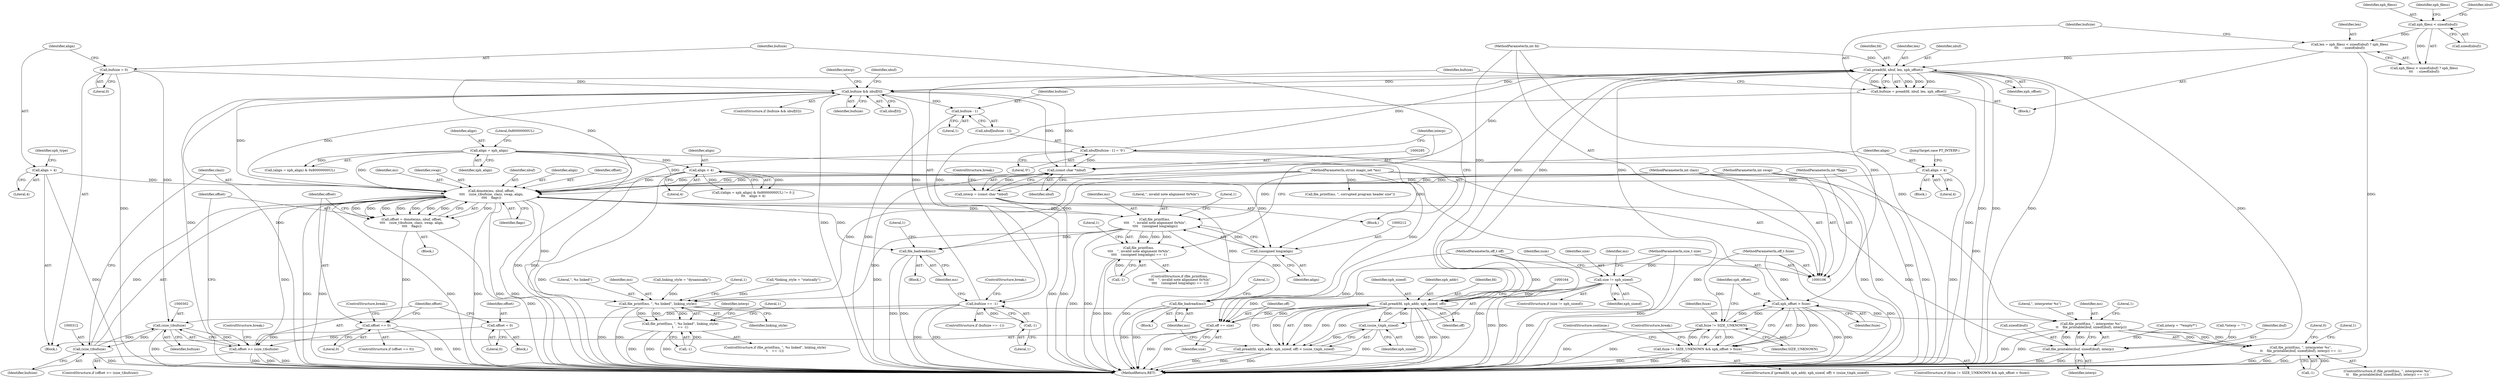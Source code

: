 digraph "0_file_445c8fb0ebff85195be94cd9f7e1df89cade5c7f_0@API" {
"1000235" [label="(Call,pread(fd, nbuf, len, xph_offset))"];
"1000158" [label="(Call,pread(fd, xph_addr, xph_sizeof, off))"];
"1000235" [label="(Call,pread(fd, nbuf, len, xph_offset))"];
"1000110" [label="(MethodParameterIn,int fd)"];
"1000275" [label="(Call,nbuf[bufsize - 1] = '\0')"];
"1000269" [label="(Call,bufsize && nbuf[0])"];
"1000175" [label="(Call,bufsize = 0)"];
"1000241" [label="(Call,bufsize == -1)"];
"1000233" [label="(Call,bufsize = pread(fd, nbuf, len, xph_offset))"];
"1000243" [label="(Call,-1)"];
"1000284" [label="(Call,(const char *)nbuf)"];
"1000307" [label="(Call,donote(ms, nbuf, offset,\n\t\t\t\t    (size_t)bufsize, clazz, swap, align,\n\t\t\t\t    flags))"];
"1000208" [label="(Call,file_printf(ms, \n\t\t\t\t    \", invalid note alignment 0x%lx\",\n\t\t\t\t    (unsigned long)align))"];
"1000107" [label="(MethodParameterIn,struct magic_set *ms)"];
"1000211" [label="(Call,(unsigned long)align)"];
"1000202" [label="(Call,align < 4)"];
"1000197" [label="(Call,align = xph_align)"];
"1000299" [label="(Call,offset >= (size_t)bufsize)"];
"1000293" [label="(Call,offset = 0)"];
"1000319" [label="(Call,offset == 0)"];
"1000305" [label="(Call,offset = donote(ms, nbuf, offset,\n\t\t\t\t    (size_t)bufsize, clazz, swap, align,\n\t\t\t\t    flags))"];
"1000301" [label="(Call,(size_t)bufsize)"];
"1000311" [label="(Call,(size_t)bufsize)"];
"1000108" [label="(MethodParameterIn,int clazz)"];
"1000109" [label="(MethodParameterIn,int swap)"];
"1000178" [label="(Call,align = 4)"];
"1000219" [label="(Call,align = 4)"];
"1000115" [label="(MethodParameterIn,int *flags)"];
"1000223" [label="(Call,len = xph_filesz < sizeof(nbuf) ? xph_filesz\n\t\t\t    : sizeof(nbuf))"];
"1000226" [label="(Call,xph_filesz < sizeof(nbuf))"];
"1000258" [label="(Call,xph_offset > fsize)"];
"1000255" [label="(Call,fsize != SIZE_UNKNOWN)"];
"1000114" [label="(MethodParameterIn,off_t fsize)"];
"1000135" [label="(Call,size != xph_sizeof)"];
"1000113" [label="(MethodParameterIn,size_t size)"];
"1000163" [label="(Call,(ssize_t)xph_sizeof)"];
"1000172" [label="(Call,off += size)"];
"1000111" [label="(MethodParameterIn,off_t off)"];
"1000157" [label="(Call,pread(fd, xph_addr, xph_sizeof, off) < (ssize_t)xph_sizeof)"];
"1000278" [label="(Call,bufsize - 1)"];
"1000282" [label="(Call,interp = (const char *)nbuf)"];
"1000346" [label="(Call,file_printable(ibuf, sizeof(ibuf), interp))"];
"1000343" [label="(Call,file_printf(ms, \", interpreter %s\",\n\t\t    file_printable(ibuf, sizeof(ibuf), interp)))"];
"1000342" [label="(Call,file_printf(ms, \", interpreter %s\",\n\t\t    file_printable(ibuf, sizeof(ibuf), interp)) == -1)"];
"1000167" [label="(Call,file_badread(ms))"];
"1000207" [label="(Call,file_printf(ms, \n\t\t\t\t    \", invalid note alignment 0x%lx\",\n\t\t\t\t    (unsigned long)align) == -1)"];
"1000246" [label="(Call,file_badread(ms))"];
"1000328" [label="(Call,file_printf(ms, \", %s linked\", linking_style))"];
"1000327" [label="(Call,file_printf(ms, \", %s linked\", linking_style)\n\t    == -1)"];
"1000254" [label="(Call,fsize != SIZE_UNKNOWN && xph_offset > fsize)"];
"1000166" [label="(Block,)"];
"1000219" [label="(Call,align = 4)"];
"1000293" [label="(Call,offset = 0)"];
"1000121" [label="(Call,*linking_style = \"statically\")"];
"1000321" [label="(Literal,0)"];
"1000203" [label="(Identifier,align)"];
"1000221" [label="(Literal,4)"];
"1000162" [label="(Identifier,off)"];
"1000242" [label="(Identifier,bufsize)"];
"1000343" [label="(Call,file_printf(ms, \", interpreter %s\",\n\t\t    file_printable(ibuf, sizeof(ibuf), interp)))"];
"1000168" [label="(Identifier,ms)"];
"1000218" [label="(Literal,1)"];
"1000246" [label="(Call,file_badread(ms))"];
"1000214" [label="(Call,-1)"];
"1000107" [label="(MethodParameterIn,struct magic_set *ms)"];
"1000263" [label="(ControlStructure,break;)"];
"1000304" [label="(ControlStructure,break;)"];
"1000262" [label="(ControlStructure,continue;)"];
"1000113" [label="(MethodParameterIn,size_t size)"];
"1000115" [label="(MethodParameterIn,int *flags)"];
"1000135" [label="(Call,size != xph_sizeof)"];
"1000194" [label="(Call,((align = xph_align) & 0x80000000UL) != 0 ||\n\t\t\t    align < 4)"];
"1000331" [label="(Identifier,linking_style)"];
"1000313" [label="(Identifier,bufsize)"];
"1000277" [label="(Identifier,nbuf)"];
"1000311" [label="(Call,(size_t)bufsize)"];
"1000351" [label="(Call,-1)"];
"1000238" [label="(Identifier,len)"];
"1000326" [label="(ControlStructure,if (file_printf(ms, \", %s linked\", linking_style)\n\t    == -1))"];
"1000209" [label="(Identifier,ms)"];
"1000165" [label="(Identifier,xph_sizeof)"];
"1000167" [label="(Call,file_badread(ms))"];
"1000178" [label="(Call,align = 4)"];
"1000180" [label="(Literal,4)"];
"1000141" [label="(Call,file_printf(ms, \", corrupted program header size\"))"];
"1000307" [label="(Call,donote(ms, nbuf, offset,\n\t\t\t\t    (size_t)bufsize, clazz, swap, align,\n\t\t\t\t    flags))"];
"1000260" [label="(Identifier,fsize)"];
"1000234" [label="(Identifier,bufsize)"];
"1000134" [label="(ControlStructure,if (size != xph_sizeof))"];
"1000308" [label="(Identifier,ms)"];
"1000320" [label="(Identifier,offset)"];
"1000284" [label="(Call,(const char *)nbuf)"];
"1000197" [label="(Call,align = xph_align)"];
"1000268" [label="(ControlStructure,if (bufsize && nbuf[0]))"];
"1000226" [label="(Call,xph_filesz < sizeof(nbuf))"];
"1000315" [label="(Identifier,swap)"];
"1000177" [label="(Literal,0)"];
"1000322" [label="(ControlStructure,break;)"];
"1000346" [label="(Call,file_printable(ibuf, sizeof(ibuf), interp))"];
"1000294" [label="(Identifier,offset)"];
"1000291" [label="(ControlStructure,break;)"];
"1000251" [label="(ControlStructure,break;)"];
"1000161" [label="(Identifier,xph_sizeof)"];
"1000208" [label="(Call,file_printf(ms, \n\t\t\t\t    \", invalid note alignment 0x%lx\",\n\t\t\t\t    (unsigned long)align))"];
"1000259" [label="(Identifier,xph_offset)"];
"1000244" [label="(Literal,1)"];
"1000111" [label="(MethodParameterIn,off_t off)"];
"1000220" [label="(Identifier,align)"];
"1000330" [label="(Literal,\", %s linked\")"];
"1000237" [label="(Identifier,nbuf)"];
"1000155" [label="(Block,)"];
"1000240" [label="(ControlStructure,if (bufsize == -1))"];
"1000171" [label="(Literal,1)"];
"1000172" [label="(Call,off += size)"];
"1000158" [label="(Call,pread(fd, xph_addr, xph_sizeof, off))"];
"1000279" [label="(Identifier,bufsize)"];
"1000241" [label="(Call,bufsize == -1)"];
"1000332" [label="(Call,-1)"];
"1000282" [label="(Call,interp = (const char *)nbuf)"];
"1000207" [label="(Call,file_printf(ms, \n\t\t\t\t    \", invalid note alignment 0x%lx\",\n\t\t\t\t    (unsigned long)align) == -1)"];
"1000182" [label="(Identifier,xph_type)"];
"1000348" [label="(Call,sizeof(ibuf))"];
"1000183" [label="(Block,)"];
"1000200" [label="(Literal,0x80000000UL)"];
"1000114" [label="(MethodParameterIn,off_t fsize)"];
"1000257" [label="(Identifier,SIZE_UNKNOWN)"];
"1000336" [label="(Literal,1)"];
"1000205" [label="(Block,)"];
"1000256" [label="(Identifier,fsize)"];
"1000245" [label="(Block,)"];
"1000136" [label="(Identifier,size)"];
"1000224" [label="(Identifier,len)"];
"1000295" [label="(Literal,0)"];
"1000352" [label="(Literal,1)"];
"1000157" [label="(Call,pread(fd, xph_addr, xph_sizeof, off) < (ssize_t)xph_sizeof)"];
"1000297" [label="(Block,)"];
"1000156" [label="(ControlStructure,if (pread(fd, xph_addr, xph_sizeof, off) < (ssize_t)xph_sizeof))"];
"1000327" [label="(Call,file_printf(ms, \", %s linked\", linking_style)\n\t    == -1)"];
"1000300" [label="(Identifier,offset)"];
"1000110" [label="(MethodParameterIn,int fd)"];
"1000206" [label="(ControlStructure,if (file_printf(ms, \n\t\t\t\t    \", invalid note alignment 0x%lx\",\n\t\t\t\t    (unsigned long)align) == -1))"];
"1000210" [label="(Literal,\", invalid note alignment 0x%lx\")"];
"1000239" [label="(Identifier,xph_offset)"];
"1000278" [label="(Call,bufsize - 1)"];
"1000142" [label="(Identifier,ms)"];
"1000299" [label="(Call,offset >= (size_t)bufsize)"];
"1000309" [label="(Identifier,nbuf)"];
"1000137" [label="(Identifier,xph_sizeof)"];
"1000329" [label="(Identifier,ms)"];
"1000305" [label="(Call,offset = donote(ms, nbuf, offset,\n\t\t\t\t    (size_t)bufsize, clazz, swap, align,\n\t\t\t\t    flags))"];
"1000266" [label="(Block,)"];
"1000258" [label="(Call,xph_offset > fsize)"];
"1000345" [label="(Literal,\", interpreter %s\")"];
"1000301" [label="(Call,(size_t)bufsize)"];
"1000276" [label="(Call,nbuf[bufsize - 1])"];
"1000108" [label="(MethodParameterIn,int clazz)"];
"1000179" [label="(Identifier,align)"];
"1000228" [label="(Call,sizeof(nbuf))"];
"1000270" [label="(Identifier,bufsize)"];
"1000271" [label="(Call,nbuf[0])"];
"1000318" [label="(ControlStructure,if (offset == 0))"];
"1000227" [label="(Identifier,xph_filesz)"];
"1000342" [label="(Call,file_printf(ms, \", interpreter %s\",\n\t\t    file_printable(ibuf, sizeof(ibuf), interp)) == -1)"];
"1000160" [label="(Identifier,xph_addr)"];
"1000196" [label="(Call,(align = xph_align) & 0x80000000UL)"];
"1000288" [label="(Call,interp = \"*empty*\")"];
"1000243" [label="(Call,-1)"];
"1000341" [label="(ControlStructure,if (file_printf(ms, \", interpreter %s\",\n\t\t    file_printable(ibuf, sizeof(ibuf), interp)) == -1))"];
"1000199" [label="(Identifier,xph_align)"];
"1000176" [label="(Identifier,bufsize)"];
"1000275" [label="(Call,nbuf[bufsize - 1] = '\0')"];
"1000204" [label="(Literal,4)"];
"1000236" [label="(Identifier,fd)"];
"1000344" [label="(Identifier,ms)"];
"1000174" [label="(Identifier,size)"];
"1000316" [label="(Identifier,align)"];
"1000223" [label="(Call,len = xph_filesz < sizeof(nbuf) ? xph_filesz\n\t\t\t    : sizeof(nbuf))"];
"1000215" [label="(Literal,1)"];
"1000109" [label="(MethodParameterIn,int swap)"];
"1000225" [label="(Call,xph_filesz < sizeof(nbuf) ? xph_filesz\n\t\t\t    : sizeof(nbuf))"];
"1000317" [label="(Identifier,flags)"];
"1000357" [label="(Literal,0)"];
"1000355" [label="(Literal,1)"];
"1000185" [label="(Call,linking_style = \"dynamically\")"];
"1000222" [label="(JumpTarget,case PT_INTERP:)"];
"1000235" [label="(Call,pread(fd, nbuf, len, xph_offset))"];
"1000280" [label="(Literal,1)"];
"1000306" [label="(Identifier,offset)"];
"1000211" [label="(Call,(unsigned long)align)"];
"1000175" [label="(Call,bufsize = 0)"];
"1000125" [label="(Call,*interp = \"\")"];
"1000347" [label="(Identifier,ibuf)"];
"1000202" [label="(Call,align < 4)"];
"1000233" [label="(Call,bufsize = pread(fd, nbuf, len, xph_offset))"];
"1000163" [label="(Call,(ssize_t)xph_sizeof)"];
"1000173" [label="(Identifier,off)"];
"1000289" [label="(Identifier,interp)"];
"1000230" [label="(Identifier,xph_filesz)"];
"1000213" [label="(Identifier,align)"];
"1000232" [label="(Identifier,nbuf)"];
"1000254" [label="(Call,fsize != SIZE_UNKNOWN && xph_offset > fsize)"];
"1000253" [label="(ControlStructure,if (fsize != SIZE_UNKNOWN && xph_offset > fsize))"];
"1000303" [label="(Identifier,bufsize)"];
"1000310" [label="(Identifier,offset)"];
"1000283" [label="(Identifier,interp)"];
"1000255" [label="(Call,fsize != SIZE_UNKNOWN)"];
"1000159" [label="(Identifier,fd)"];
"1000314" [label="(Identifier,clazz)"];
"1000269" [label="(Call,bufsize && nbuf[0])"];
"1000350" [label="(Identifier,interp)"];
"1000333" [label="(Literal,1)"];
"1000274" [label="(Block,)"];
"1000358" [label="(MethodReturn,RET)"];
"1000298" [label="(ControlStructure,if (offset >= (size_t)bufsize))"];
"1000281" [label="(Literal,'\0')"];
"1000247" [label="(Identifier,ms)"];
"1000250" [label="(Literal,1)"];
"1000339" [label="(Identifier,interp)"];
"1000152" [label="(Identifier,num)"];
"1000286" [label="(Identifier,nbuf)"];
"1000328" [label="(Call,file_printf(ms, \", %s linked\", linking_style))"];
"1000198" [label="(Identifier,align)"];
"1000319" [label="(Call,offset == 0)"];
"1000235" -> "1000233"  [label="AST: "];
"1000235" -> "1000239"  [label="CFG: "];
"1000236" -> "1000235"  [label="AST: "];
"1000237" -> "1000235"  [label="AST: "];
"1000238" -> "1000235"  [label="AST: "];
"1000239" -> "1000235"  [label="AST: "];
"1000233" -> "1000235"  [label="CFG: "];
"1000235" -> "1000358"  [label="DDG: "];
"1000235" -> "1000358"  [label="DDG: "];
"1000235" -> "1000358"  [label="DDG: "];
"1000235" -> "1000358"  [label="DDG: "];
"1000235" -> "1000158"  [label="DDG: "];
"1000235" -> "1000233"  [label="DDG: "];
"1000235" -> "1000233"  [label="DDG: "];
"1000235" -> "1000233"  [label="DDG: "];
"1000235" -> "1000233"  [label="DDG: "];
"1000158" -> "1000235"  [label="DDG: "];
"1000110" -> "1000235"  [label="DDG: "];
"1000275" -> "1000235"  [label="DDG: "];
"1000269" -> "1000235"  [label="DDG: "];
"1000223" -> "1000235"  [label="DDG: "];
"1000258" -> "1000235"  [label="DDG: "];
"1000235" -> "1000258"  [label="DDG: "];
"1000235" -> "1000269"  [label="DDG: "];
"1000235" -> "1000284"  [label="DDG: "];
"1000235" -> "1000307"  [label="DDG: "];
"1000158" -> "1000157"  [label="AST: "];
"1000158" -> "1000162"  [label="CFG: "];
"1000159" -> "1000158"  [label="AST: "];
"1000160" -> "1000158"  [label="AST: "];
"1000161" -> "1000158"  [label="AST: "];
"1000162" -> "1000158"  [label="AST: "];
"1000164" -> "1000158"  [label="CFG: "];
"1000158" -> "1000358"  [label="DDG: "];
"1000158" -> "1000358"  [label="DDG: "];
"1000158" -> "1000358"  [label="DDG: "];
"1000158" -> "1000157"  [label="DDG: "];
"1000158" -> "1000157"  [label="DDG: "];
"1000158" -> "1000157"  [label="DDG: "];
"1000158" -> "1000157"  [label="DDG: "];
"1000110" -> "1000158"  [label="DDG: "];
"1000135" -> "1000158"  [label="DDG: "];
"1000163" -> "1000158"  [label="DDG: "];
"1000172" -> "1000158"  [label="DDG: "];
"1000111" -> "1000158"  [label="DDG: "];
"1000158" -> "1000163"  [label="DDG: "];
"1000158" -> "1000172"  [label="DDG: "];
"1000110" -> "1000106"  [label="AST: "];
"1000110" -> "1000358"  [label="DDG: "];
"1000275" -> "1000274"  [label="AST: "];
"1000275" -> "1000281"  [label="CFG: "];
"1000276" -> "1000275"  [label="AST: "];
"1000281" -> "1000275"  [label="AST: "];
"1000283" -> "1000275"  [label="CFG: "];
"1000275" -> "1000358"  [label="DDG: "];
"1000275" -> "1000284"  [label="DDG: "];
"1000275" -> "1000307"  [label="DDG: "];
"1000269" -> "1000268"  [label="AST: "];
"1000269" -> "1000270"  [label="CFG: "];
"1000269" -> "1000271"  [label="CFG: "];
"1000270" -> "1000269"  [label="AST: "];
"1000271" -> "1000269"  [label="AST: "];
"1000277" -> "1000269"  [label="CFG: "];
"1000289" -> "1000269"  [label="CFG: "];
"1000269" -> "1000358"  [label="DDG: "];
"1000269" -> "1000358"  [label="DDG: "];
"1000269" -> "1000358"  [label="DDG: "];
"1000175" -> "1000269"  [label="DDG: "];
"1000241" -> "1000269"  [label="DDG: "];
"1000284" -> "1000269"  [label="DDG: "];
"1000307" -> "1000269"  [label="DDG: "];
"1000269" -> "1000278"  [label="DDG: "];
"1000269" -> "1000284"  [label="DDG: "];
"1000269" -> "1000307"  [label="DDG: "];
"1000175" -> "1000155"  [label="AST: "];
"1000175" -> "1000177"  [label="CFG: "];
"1000176" -> "1000175"  [label="AST: "];
"1000177" -> "1000175"  [label="AST: "];
"1000179" -> "1000175"  [label="CFG: "];
"1000175" -> "1000358"  [label="DDG: "];
"1000175" -> "1000301"  [label="DDG: "];
"1000241" -> "1000240"  [label="AST: "];
"1000241" -> "1000243"  [label="CFG: "];
"1000242" -> "1000241"  [label="AST: "];
"1000243" -> "1000241"  [label="AST: "];
"1000247" -> "1000241"  [label="CFG: "];
"1000251" -> "1000241"  [label="CFG: "];
"1000241" -> "1000358"  [label="DDG: "];
"1000241" -> "1000358"  [label="DDG: "];
"1000233" -> "1000241"  [label="DDG: "];
"1000243" -> "1000241"  [label="DDG: "];
"1000241" -> "1000301"  [label="DDG: "];
"1000233" -> "1000183"  [label="AST: "];
"1000234" -> "1000233"  [label="AST: "];
"1000242" -> "1000233"  [label="CFG: "];
"1000233" -> "1000358"  [label="DDG: "];
"1000243" -> "1000244"  [label="CFG: "];
"1000244" -> "1000243"  [label="AST: "];
"1000284" -> "1000282"  [label="AST: "];
"1000284" -> "1000286"  [label="CFG: "];
"1000285" -> "1000284"  [label="AST: "];
"1000286" -> "1000284"  [label="AST: "];
"1000282" -> "1000284"  [label="CFG: "];
"1000284" -> "1000358"  [label="DDG: "];
"1000284" -> "1000282"  [label="DDG: "];
"1000307" -> "1000284"  [label="DDG: "];
"1000284" -> "1000307"  [label="DDG: "];
"1000307" -> "1000305"  [label="AST: "];
"1000307" -> "1000317"  [label="CFG: "];
"1000308" -> "1000307"  [label="AST: "];
"1000309" -> "1000307"  [label="AST: "];
"1000310" -> "1000307"  [label="AST: "];
"1000311" -> "1000307"  [label="AST: "];
"1000314" -> "1000307"  [label="AST: "];
"1000315" -> "1000307"  [label="AST: "];
"1000316" -> "1000307"  [label="AST: "];
"1000317" -> "1000307"  [label="AST: "];
"1000305" -> "1000307"  [label="CFG: "];
"1000307" -> "1000358"  [label="DDG: "];
"1000307" -> "1000358"  [label="DDG: "];
"1000307" -> "1000358"  [label="DDG: "];
"1000307" -> "1000358"  [label="DDG: "];
"1000307" -> "1000358"  [label="DDG: "];
"1000307" -> "1000358"  [label="DDG: "];
"1000307" -> "1000167"  [label="DDG: "];
"1000307" -> "1000208"  [label="DDG: "];
"1000307" -> "1000246"  [label="DDG: "];
"1000307" -> "1000305"  [label="DDG: "];
"1000307" -> "1000305"  [label="DDG: "];
"1000307" -> "1000305"  [label="DDG: "];
"1000307" -> "1000305"  [label="DDG: "];
"1000307" -> "1000305"  [label="DDG: "];
"1000307" -> "1000305"  [label="DDG: "];
"1000307" -> "1000305"  [label="DDG: "];
"1000307" -> "1000305"  [label="DDG: "];
"1000208" -> "1000307"  [label="DDG: "];
"1000107" -> "1000307"  [label="DDG: "];
"1000299" -> "1000307"  [label="DDG: "];
"1000311" -> "1000307"  [label="DDG: "];
"1000108" -> "1000307"  [label="DDG: "];
"1000109" -> "1000307"  [label="DDG: "];
"1000178" -> "1000307"  [label="DDG: "];
"1000202" -> "1000307"  [label="DDG: "];
"1000219" -> "1000307"  [label="DDG: "];
"1000197" -> "1000307"  [label="DDG: "];
"1000115" -> "1000307"  [label="DDG: "];
"1000307" -> "1000328"  [label="DDG: "];
"1000208" -> "1000207"  [label="AST: "];
"1000208" -> "1000211"  [label="CFG: "];
"1000209" -> "1000208"  [label="AST: "];
"1000210" -> "1000208"  [label="AST: "];
"1000211" -> "1000208"  [label="AST: "];
"1000215" -> "1000208"  [label="CFG: "];
"1000208" -> "1000358"  [label="DDG: "];
"1000208" -> "1000358"  [label="DDG: "];
"1000208" -> "1000167"  [label="DDG: "];
"1000208" -> "1000207"  [label="DDG: "];
"1000208" -> "1000207"  [label="DDG: "];
"1000208" -> "1000207"  [label="DDG: "];
"1000107" -> "1000208"  [label="DDG: "];
"1000211" -> "1000208"  [label="DDG: "];
"1000208" -> "1000246"  [label="DDG: "];
"1000208" -> "1000328"  [label="DDG: "];
"1000107" -> "1000106"  [label="AST: "];
"1000107" -> "1000358"  [label="DDG: "];
"1000107" -> "1000141"  [label="DDG: "];
"1000107" -> "1000167"  [label="DDG: "];
"1000107" -> "1000246"  [label="DDG: "];
"1000107" -> "1000328"  [label="DDG: "];
"1000107" -> "1000343"  [label="DDG: "];
"1000211" -> "1000213"  [label="CFG: "];
"1000212" -> "1000211"  [label="AST: "];
"1000213" -> "1000211"  [label="AST: "];
"1000211" -> "1000358"  [label="DDG: "];
"1000202" -> "1000211"  [label="DDG: "];
"1000197" -> "1000211"  [label="DDG: "];
"1000202" -> "1000194"  [label="AST: "];
"1000202" -> "1000204"  [label="CFG: "];
"1000203" -> "1000202"  [label="AST: "];
"1000204" -> "1000202"  [label="AST: "];
"1000194" -> "1000202"  [label="CFG: "];
"1000202" -> "1000358"  [label="DDG: "];
"1000202" -> "1000194"  [label="DDG: "];
"1000202" -> "1000194"  [label="DDG: "];
"1000197" -> "1000202"  [label="DDG: "];
"1000197" -> "1000196"  [label="AST: "];
"1000197" -> "1000199"  [label="CFG: "];
"1000198" -> "1000197"  [label="AST: "];
"1000199" -> "1000197"  [label="AST: "];
"1000200" -> "1000197"  [label="CFG: "];
"1000197" -> "1000358"  [label="DDG: "];
"1000197" -> "1000358"  [label="DDG: "];
"1000197" -> "1000196"  [label="DDG: "];
"1000299" -> "1000298"  [label="AST: "];
"1000299" -> "1000301"  [label="CFG: "];
"1000300" -> "1000299"  [label="AST: "];
"1000301" -> "1000299"  [label="AST: "];
"1000304" -> "1000299"  [label="CFG: "];
"1000306" -> "1000299"  [label="CFG: "];
"1000299" -> "1000358"  [label="DDG: "];
"1000299" -> "1000358"  [label="DDG: "];
"1000299" -> "1000358"  [label="DDG: "];
"1000293" -> "1000299"  [label="DDG: "];
"1000319" -> "1000299"  [label="DDG: "];
"1000301" -> "1000299"  [label="DDG: "];
"1000293" -> "1000266"  [label="AST: "];
"1000293" -> "1000295"  [label="CFG: "];
"1000294" -> "1000293"  [label="AST: "];
"1000295" -> "1000293"  [label="AST: "];
"1000300" -> "1000293"  [label="CFG: "];
"1000319" -> "1000318"  [label="AST: "];
"1000319" -> "1000321"  [label="CFG: "];
"1000320" -> "1000319"  [label="AST: "];
"1000321" -> "1000319"  [label="AST: "];
"1000300" -> "1000319"  [label="CFG: "];
"1000322" -> "1000319"  [label="CFG: "];
"1000319" -> "1000358"  [label="DDG: "];
"1000319" -> "1000358"  [label="DDG: "];
"1000305" -> "1000319"  [label="DDG: "];
"1000305" -> "1000297"  [label="AST: "];
"1000306" -> "1000305"  [label="AST: "];
"1000320" -> "1000305"  [label="CFG: "];
"1000305" -> "1000358"  [label="DDG: "];
"1000301" -> "1000303"  [label="CFG: "];
"1000302" -> "1000301"  [label="AST: "];
"1000303" -> "1000301"  [label="AST: "];
"1000301" -> "1000358"  [label="DDG: "];
"1000311" -> "1000301"  [label="DDG: "];
"1000301" -> "1000311"  [label="DDG: "];
"1000311" -> "1000313"  [label="CFG: "];
"1000312" -> "1000311"  [label="AST: "];
"1000313" -> "1000311"  [label="AST: "];
"1000314" -> "1000311"  [label="CFG: "];
"1000311" -> "1000358"  [label="DDG: "];
"1000108" -> "1000106"  [label="AST: "];
"1000108" -> "1000358"  [label="DDG: "];
"1000109" -> "1000106"  [label="AST: "];
"1000109" -> "1000358"  [label="DDG: "];
"1000178" -> "1000155"  [label="AST: "];
"1000178" -> "1000180"  [label="CFG: "];
"1000179" -> "1000178"  [label="AST: "];
"1000180" -> "1000178"  [label="AST: "];
"1000182" -> "1000178"  [label="CFG: "];
"1000178" -> "1000358"  [label="DDG: "];
"1000219" -> "1000205"  [label="AST: "];
"1000219" -> "1000221"  [label="CFG: "];
"1000220" -> "1000219"  [label="AST: "];
"1000221" -> "1000219"  [label="AST: "];
"1000222" -> "1000219"  [label="CFG: "];
"1000219" -> "1000358"  [label="DDG: "];
"1000115" -> "1000106"  [label="AST: "];
"1000115" -> "1000358"  [label="DDG: "];
"1000223" -> "1000183"  [label="AST: "];
"1000223" -> "1000225"  [label="CFG: "];
"1000224" -> "1000223"  [label="AST: "];
"1000225" -> "1000223"  [label="AST: "];
"1000234" -> "1000223"  [label="CFG: "];
"1000223" -> "1000358"  [label="DDG: "];
"1000226" -> "1000223"  [label="DDG: "];
"1000226" -> "1000225"  [label="AST: "];
"1000226" -> "1000228"  [label="CFG: "];
"1000227" -> "1000226"  [label="AST: "];
"1000228" -> "1000226"  [label="AST: "];
"1000230" -> "1000226"  [label="CFG: "];
"1000232" -> "1000226"  [label="CFG: "];
"1000226" -> "1000225"  [label="DDG: "];
"1000258" -> "1000254"  [label="AST: "];
"1000258" -> "1000260"  [label="CFG: "];
"1000259" -> "1000258"  [label="AST: "];
"1000260" -> "1000258"  [label="AST: "];
"1000254" -> "1000258"  [label="CFG: "];
"1000258" -> "1000358"  [label="DDG: "];
"1000258" -> "1000358"  [label="DDG: "];
"1000258" -> "1000255"  [label="DDG: "];
"1000258" -> "1000254"  [label="DDG: "];
"1000258" -> "1000254"  [label="DDG: "];
"1000255" -> "1000258"  [label="DDG: "];
"1000114" -> "1000258"  [label="DDG: "];
"1000255" -> "1000254"  [label="AST: "];
"1000255" -> "1000257"  [label="CFG: "];
"1000256" -> "1000255"  [label="AST: "];
"1000257" -> "1000255"  [label="AST: "];
"1000259" -> "1000255"  [label="CFG: "];
"1000254" -> "1000255"  [label="CFG: "];
"1000255" -> "1000358"  [label="DDG: "];
"1000255" -> "1000358"  [label="DDG: "];
"1000255" -> "1000254"  [label="DDG: "];
"1000255" -> "1000254"  [label="DDG: "];
"1000114" -> "1000255"  [label="DDG: "];
"1000114" -> "1000106"  [label="AST: "];
"1000114" -> "1000358"  [label="DDG: "];
"1000135" -> "1000134"  [label="AST: "];
"1000135" -> "1000137"  [label="CFG: "];
"1000136" -> "1000135"  [label="AST: "];
"1000137" -> "1000135"  [label="AST: "];
"1000142" -> "1000135"  [label="CFG: "];
"1000152" -> "1000135"  [label="CFG: "];
"1000135" -> "1000358"  [label="DDG: "];
"1000135" -> "1000358"  [label="DDG: "];
"1000135" -> "1000358"  [label="DDG: "];
"1000113" -> "1000135"  [label="DDG: "];
"1000135" -> "1000172"  [label="DDG: "];
"1000113" -> "1000106"  [label="AST: "];
"1000113" -> "1000358"  [label="DDG: "];
"1000113" -> "1000172"  [label="DDG: "];
"1000163" -> "1000157"  [label="AST: "];
"1000163" -> "1000165"  [label="CFG: "];
"1000164" -> "1000163"  [label="AST: "];
"1000165" -> "1000163"  [label="AST: "];
"1000157" -> "1000163"  [label="CFG: "];
"1000163" -> "1000358"  [label="DDG: "];
"1000163" -> "1000157"  [label="DDG: "];
"1000172" -> "1000155"  [label="AST: "];
"1000172" -> "1000174"  [label="CFG: "];
"1000173" -> "1000172"  [label="AST: "];
"1000174" -> "1000172"  [label="AST: "];
"1000176" -> "1000172"  [label="CFG: "];
"1000172" -> "1000358"  [label="DDG: "];
"1000172" -> "1000358"  [label="DDG: "];
"1000111" -> "1000172"  [label="DDG: "];
"1000111" -> "1000106"  [label="AST: "];
"1000111" -> "1000358"  [label="DDG: "];
"1000157" -> "1000156"  [label="AST: "];
"1000168" -> "1000157"  [label="CFG: "];
"1000173" -> "1000157"  [label="CFG: "];
"1000157" -> "1000358"  [label="DDG: "];
"1000157" -> "1000358"  [label="DDG: "];
"1000157" -> "1000358"  [label="DDG: "];
"1000278" -> "1000276"  [label="AST: "];
"1000278" -> "1000280"  [label="CFG: "];
"1000279" -> "1000278"  [label="AST: "];
"1000280" -> "1000278"  [label="AST: "];
"1000276" -> "1000278"  [label="CFG: "];
"1000278" -> "1000358"  [label="DDG: "];
"1000282" -> "1000274"  [label="AST: "];
"1000283" -> "1000282"  [label="AST: "];
"1000291" -> "1000282"  [label="CFG: "];
"1000282" -> "1000358"  [label="DDG: "];
"1000282" -> "1000358"  [label="DDG: "];
"1000282" -> "1000346"  [label="DDG: "];
"1000346" -> "1000343"  [label="AST: "];
"1000346" -> "1000350"  [label="CFG: "];
"1000347" -> "1000346"  [label="AST: "];
"1000348" -> "1000346"  [label="AST: "];
"1000350" -> "1000346"  [label="AST: "];
"1000343" -> "1000346"  [label="CFG: "];
"1000346" -> "1000358"  [label="DDG: "];
"1000346" -> "1000358"  [label="DDG: "];
"1000346" -> "1000343"  [label="DDG: "];
"1000346" -> "1000343"  [label="DDG: "];
"1000125" -> "1000346"  [label="DDG: "];
"1000288" -> "1000346"  [label="DDG: "];
"1000343" -> "1000342"  [label="AST: "];
"1000344" -> "1000343"  [label="AST: "];
"1000345" -> "1000343"  [label="AST: "];
"1000352" -> "1000343"  [label="CFG: "];
"1000343" -> "1000358"  [label="DDG: "];
"1000343" -> "1000358"  [label="DDG: "];
"1000343" -> "1000342"  [label="DDG: "];
"1000343" -> "1000342"  [label="DDG: "];
"1000343" -> "1000342"  [label="DDG: "];
"1000328" -> "1000343"  [label="DDG: "];
"1000342" -> "1000341"  [label="AST: "];
"1000342" -> "1000351"  [label="CFG: "];
"1000351" -> "1000342"  [label="AST: "];
"1000355" -> "1000342"  [label="CFG: "];
"1000357" -> "1000342"  [label="CFG: "];
"1000342" -> "1000358"  [label="DDG: "];
"1000342" -> "1000358"  [label="DDG: "];
"1000342" -> "1000358"  [label="DDG: "];
"1000351" -> "1000342"  [label="DDG: "];
"1000167" -> "1000166"  [label="AST: "];
"1000167" -> "1000168"  [label="CFG: "];
"1000168" -> "1000167"  [label="AST: "];
"1000171" -> "1000167"  [label="CFG: "];
"1000167" -> "1000358"  [label="DDG: "];
"1000167" -> "1000358"  [label="DDG: "];
"1000207" -> "1000206"  [label="AST: "];
"1000207" -> "1000214"  [label="CFG: "];
"1000214" -> "1000207"  [label="AST: "];
"1000218" -> "1000207"  [label="CFG: "];
"1000220" -> "1000207"  [label="CFG: "];
"1000207" -> "1000358"  [label="DDG: "];
"1000207" -> "1000358"  [label="DDG: "];
"1000214" -> "1000207"  [label="DDG: "];
"1000246" -> "1000245"  [label="AST: "];
"1000246" -> "1000247"  [label="CFG: "];
"1000247" -> "1000246"  [label="AST: "];
"1000250" -> "1000246"  [label="CFG: "];
"1000246" -> "1000358"  [label="DDG: "];
"1000246" -> "1000358"  [label="DDG: "];
"1000328" -> "1000327"  [label="AST: "];
"1000328" -> "1000331"  [label="CFG: "];
"1000329" -> "1000328"  [label="AST: "];
"1000330" -> "1000328"  [label="AST: "];
"1000331" -> "1000328"  [label="AST: "];
"1000333" -> "1000328"  [label="CFG: "];
"1000328" -> "1000358"  [label="DDG: "];
"1000328" -> "1000358"  [label="DDG: "];
"1000328" -> "1000327"  [label="DDG: "];
"1000328" -> "1000327"  [label="DDG: "];
"1000328" -> "1000327"  [label="DDG: "];
"1000185" -> "1000328"  [label="DDG: "];
"1000121" -> "1000328"  [label="DDG: "];
"1000327" -> "1000326"  [label="AST: "];
"1000327" -> "1000332"  [label="CFG: "];
"1000332" -> "1000327"  [label="AST: "];
"1000336" -> "1000327"  [label="CFG: "];
"1000339" -> "1000327"  [label="CFG: "];
"1000327" -> "1000358"  [label="DDG: "];
"1000327" -> "1000358"  [label="DDG: "];
"1000327" -> "1000358"  [label="DDG: "];
"1000332" -> "1000327"  [label="DDG: "];
"1000254" -> "1000253"  [label="AST: "];
"1000262" -> "1000254"  [label="CFG: "];
"1000263" -> "1000254"  [label="CFG: "];
"1000254" -> "1000358"  [label="DDG: "];
"1000254" -> "1000358"  [label="DDG: "];
"1000254" -> "1000358"  [label="DDG: "];
}
